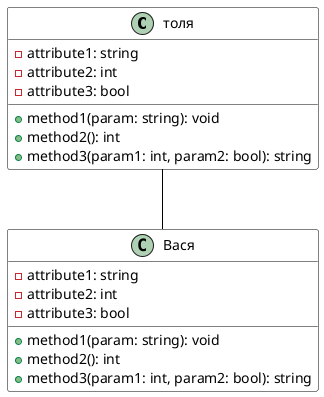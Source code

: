 @startuml

' Настройка стиля для прямоугольника
skinparam class {
    BackgroundColor #FFF
    BorderColor #000
    ArrowColor #000
    FontName Arial
}

' Класс с атрибутами и методами
class "толя" as MyClass {
  ' Атрибуты (поля класса)
  - attribute1: string
  - attribute2: int
  - attribute3: bool

  ' Методы (функции класса)
  + method1(param: string): void
  + method2(): int
  + method3(param1: int, param2: bool): string
}

' Можно добавить связь с другим классом (опционально)
' class AnotherClass
' MyClass --> AnotherClass : "использует"
MyClass--MyClasss

' Настройка стиля для прямоугольника
skinparam class {
    BackgroundColor #FFF
    BorderColor #000
    ArrowColor #000
    FontName Arial
}

' Класс с атрибутами и методами
class "Вася" as MyClasss {
  ' Атрибуты (поля класса)
  - attribute1: string
  - attribute2: int
  - attribute3: bool

  ' Методы (функции класса)
  + method1(param: string): void
  + method2(): int
  + method3(param1: int, param2: bool): string
}

' Можно добавить связь с другим классом (опционально)
' class AnotherClass
' MyClass --> AnotherClass : "использует"

@enduml
